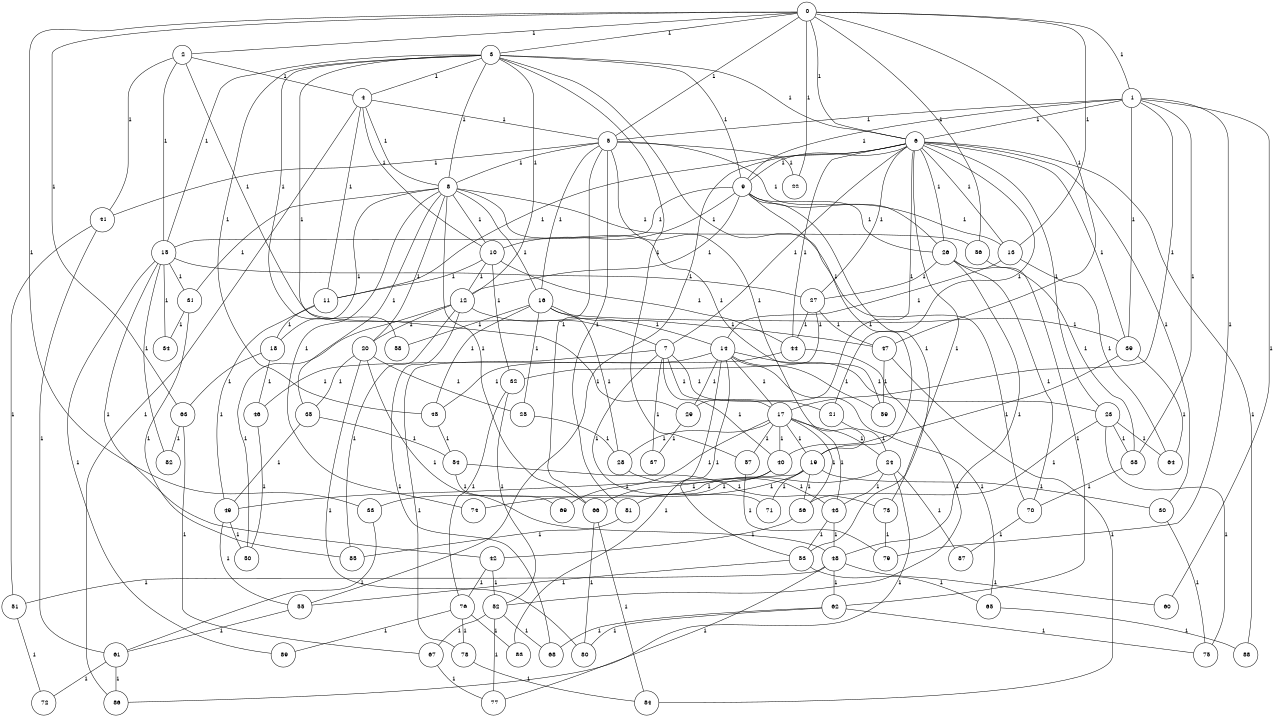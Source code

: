 graph G {
size="8.5,11;"
ratio = "expand;"
fixedsize="true;"
overlap="scale;"
node[shape=circle,width=.12,hight=.12,fontsize=12]
edge[fontsize=12]

0[label=" 0" color=black, pos="1.6257505,1.789939!"];
1[label=" 1" color=black, pos="1.2795445,1.8238638!"];
2[label=" 2" color=black, pos="2.249208,2.2550304!"];
3[label=" 3" color=black, pos="0.3937796,2.5391308!"];
4[label=" 4" color=black, pos="2.5276422,1.1420036!"];
5[label=" 5" color=black, pos="1.6029384,1.0890642!"];
6[label=" 6" color=black, pos="0.15666653,0.073907898!"];
7[label=" 7" color=black, pos="1.829396,2.3296974!"];
8[label=" 8" color=black, pos="2.5610189,0.63411389!"];
9[label=" 9" color=black, pos="2.4411133,2.6126285!"];
10[label=" 10" color=black, pos="1.2451057,1.1799503!"];
11[label=" 11" color=black, pos="2.7599715,2.3792968!"];
12[label=" 12" color=black, pos="2.690867,1.2672732!"];
13[label=" 13" color=black, pos="1.1651609,0.14311998!"];
14[label=" 14" color=black, pos="1.3521783,0.96781985!"];
15[label=" 15" color=black, pos="0.71051295,2.6367208!"];
16[label=" 16" color=black, pos="0.41715356,0.11209538!"];
17[label=" 17" color=black, pos="0.72881241,1.5485882!"];
18[label=" 18" color=black, pos="0.59238289,0.61280344!"];
19[label=" 19" color=black, pos="1.4476197,1.6399681!"];
20[label=" 20" color=black, pos="0.51340062,0.43229216!"];
21[label=" 21" color=black, pos="0.26357879,1.0003889!"];
22[label=" 22" color=black, pos="0.79244001,1.7973314!"];
23[label=" 23" color=black, pos="2.265726,0.77448486!"];
24[label=" 24" color=black, pos="2.7048869,0.54114639!"];
25[label=" 25" color=black, pos="0.61130416,1.4076175!"];
26[label=" 26" color=black, pos="1.8182732,2.5560414!"];
27[label=" 27" color=black, pos="1.0125211,2.4043796!"];
28[label=" 28" color=black, pos="2.103251,1.2044832!"];
29[label=" 29" color=black, pos="0.41208385,0.98258683!"];
30[label=" 30" color=black, pos="1.1730808,2.7074768!"];
31[label=" 31" color=black, pos="1.2139704,1.1216863!"];
32[label=" 32" color=black, pos="2.3685419,1.3525566!"];
33[label=" 33" color=black, pos="1.7525673,0.18353311!"];
34[label=" 34" color=black, pos="1.780595,0.83673328!"];
35[label=" 35" color=black, pos="0.93558412,2.3190378!"];
36[label=" 36" color=black, pos="1.0777845,2.4056648!"];
37[label=" 37" color=black, pos="0.72839309,2.6943923!"];
38[label=" 38" color=black, pos="2.1681699,1.3402806!"];
39[label=" 39" color=black, pos="0.88383075,2.3009976!"];
40[label=" 40" color=black, pos="2.1247996,2.2322187!"];
41[label=" 41" color=black, pos="2.4137283,2.4482073!"];
42[label=" 42" color=black, pos="1.1553264,2.9874394!"];
43[label=" 43" color=black, pos="1.5260534,2.1297456!"];
44[label=" 44" color=black, pos="2.8299982,2.0937064!"];
45[label=" 45" color=black, pos="2.9236621,1.4598652!"];
46[label=" 46" color=black, pos="2.1899677,1.4739722!"];
47[label=" 47" color=black, pos="0.26211272,0.32617108!"];
48[label=" 48" color=black, pos="2.428524,2.2642792!"];
49[label=" 49" color=black, pos="0.97414165,2.0365755!"];
50[label=" 50" color=black, pos="0.99742702,1.2203785!"];
51[label=" 51" color=black, pos="0.33049203,2.1273184!"];
52[label=" 52" color=black, pos="1.8855346,1.7188815!"];
53[label=" 53" color=black, pos="1.0091234,0.90102864!"];
54[label=" 54" color=black, pos="2.9788924,1.2728895!"];
55[label=" 55" color=black, pos="2.1499706,1.6279175!"];
56[label=" 56" color=black, pos="1.1574504,2.4207469!"];
57[label=" 57" color=black, pos="1.6046831,2.26106!"];
58[label=" 58" color=black, pos="0.48133724,0.12559052!"];
59[label=" 59" color=black, pos="0.83156269,1.9723195!"];
60[label=" 60" color=black, pos="1.4739337,2.5262939!"];
61[label=" 61" color=black, pos="0.86994759,1.6821481!"];
62[label=" 62" color=black, pos="1.8023234,0.0898452!"];
63[label=" 63" color=black, pos="2.5540981,0.53078868!"];
64[label=" 64" color=black, pos="1.6099593,0.84314049!"];
65[label=" 65" color=black, pos="2.4088579,2.8167524!"];
66[label=" 66" color=black, pos="1.5856391,1.7020244!"];
67[label=" 67" color=black, pos="1.1952519,0.13429904!"];
68[label=" 68" color=black, pos="1.3655449,2.1522426!"];
69[label=" 69" color=black, pos="2.0879155,2.0843325!"];
70[label=" 70" color=black, pos="2.7894282,0.84253298!"];
71[label=" 71" color=black, pos="1.8919403,2.0550748!"];
72[label=" 72" color=black, pos="2.3248572,1.716542!"];
73[label=" 73" color=black, pos="2.0024158,2.6239103!"];
74[label=" 74" color=black, pos="0.47563738,0.005256718!"];
75[label=" 75" color=black, pos="1.0002786,1.3400748!"];
76[label=" 76" color=black, pos="1.8001487,2.6013159!"];
77[label=" 77" color=black, pos="1.326708,1.7783031!"];
78[label=" 78" color=black, pos="1.8598261,1.4596626!"];
79[label=" 79" color=black, pos="1.9941578,1.253666!"];
80[label=" 80" color=black, pos="0.41295263,0.0527301!"];
81[label=" 81" color=black, pos="2.5035025,2.0034234!"];
82[label=" 82" color=black, pos="1.0025751,0.6500291!"];
83[label=" 83" color=black, pos="2.1482358,2.3686771!"];
84[label=" 84" color=black, pos="1.4824213,0.83644874!"];
85[label=" 85" color=black, pos="0.65564138,0.92526558!"];
86[label=" 86" color=black, pos="2.235588,0.26723386!"];
87[label=" 87" color=black, pos="0.8996655,2.5487607!"];
88[label=" 88" color=black, pos="2.4911079,1.7279866!"];
89[label=" 89" color=black, pos="0.27813117,0.97375024!"];
0--1[label="1"]
0--2[label="1"]
0--3[label="1"]
0--5[label="1"]
0--6[label="1"]
0--13[label="1"]
0--22[label="1"]
0--33[label="1"]
0--47[label="1"]
0--56[label="1"]
0--63[label="1"]
1--5[label="1"]
1--6[label="1"]
1--9[label="1"]
1--17[label="1"]
1--38[label="1"]
1--39[label="1"]
1--60[label="1"]
1--79[label="1"]
2--4[label="1"]
2--7[label="1"]
2--15[label="1"]
2--41[label="1"]
3--4[label="1"]
3--6[label="1"]
3--8[label="1"]
3--9[label="1"]
3--12[label="1"]
3--15[label="1"]
3--29[label="1"]
3--45[label="1"]
3--57[label="1"]
3--58[label="1"]
3--70[label="1"]
4--5[label="1"]
4--8[label="1"]
4--10[label="1"]
4--11[label="1"]
4--86[label="1"]
5--8[label="1"]
5--16[label="1"]
5--19[label="1"]
5--22[label="1"]
5--26[label="1"]
5--41[label="1"]
5--66[label="1"]
5--81[label="1"]
6--7[label="1"]
6--9[label="1"]
6--11[label="1"]
6--13[label="1"]
6--21[label="1"]
6--23[label="1"]
6--26[label="1"]
6--27[label="1"]
6--29[label="1"]
6--30[label="1"]
6--39[label="1"]
6--44[label="1"]
6--53[label="1"]
6--55[label="1"]
6--88[label="1"]
7--17[label="1"]
7--21[label="1"]
7--37[label="1"]
7--40[label="1"]
7--71[label="1"]
7--78[label="1"]
8--10[label="1"]
8--16[label="1"]
8--18[label="1"]
8--20[label="1"]
8--31[label="1"]
8--35[label="1"]
8--56[label="1"]
8--59[label="1"]
8--66[label="1"]
8--74[label="1"]
9--10[label="1"]
9--12[label="1"]
9--13[label="1"]
9--15[label="1"]
9--19[label="1"]
9--26[label="1"]
9--73[label="1"]
10--11[label="1"]
10--12[label="1"]
10--32[label="1"]
10--44[label="1"]
11--18[label="1"]
11--49[label="1"]
12--14[label="1"]
12--20[label="1"]
12--50[label="1"]
12--68[label="1"]
12--85[label="1"]
13--14[label="1"]
13--64[label="1"]
14--17[label="1"]
14--23[label="1"]
14--29[label="1"]
14--45[label="1"]
14--53[label="1"]
14--59[label="1"]
14--65[label="1"]
14--83[label="1"]
15--27[label="1"]
15--31[label="1"]
15--34[label="1"]
15--42[label="1"]
15--82[label="1"]
15--89[label="1"]
16--25[label="1"]
16--28[label="1"]
16--39[label="1"]
16--45[label="1"]
16--47[label="1"]
16--58[label="1"]
17--19[label="1"]
17--24[label="1"]
17--28[label="1"]
17--36[label="1"]
17--40[label="1"]
17--43[label="1"]
17--57[label="1"]
17--69[label="1"]
18--46[label="1"]
18--63[label="1"]
19--30[label="1"]
19--36[label="1"]
19--49[label="1"]
19--71[label="1"]
19--74[label="1"]
20--25[label="1"]
20--35[label="1"]
20--48[label="1"]
20--80[label="1"]
21--24[label="1"]
23--36[label="1"]
23--38[label="1"]
23--64[label="1"]
23--75[label="1"]
24--33[label="1"]
24--43[label="1"]
24--86[label="1"]
24--87[label="1"]
25--28[label="1"]
26--27[label="1"]
26--38[label="1"]
26--48[label="1"]
26--70[label="1"]
27--32[label="1"]
27--44[label="1"]
27--47[label="1"]
28--43[label="1"]
29--37[label="1"]
30--75[label="1"]
31--34[label="1"]
31--85[label="1"]
32--52[label="1"]
32--76[label="1"]
33--61[label="1"]
35--49[label="1"]
35--54[label="1"]
36--42[label="1"]
38--70[label="1"]
39--40[label="1"]
39--64[label="1"]
40--66[label="1"]
40--81[label="1"]
41--51[label="1"]
41--61[label="1"]
42--52[label="1"]
42--76[label="1"]
43--48[label="1"]
43--53[label="1"]
44--46[label="1"]
44--52[label="1"]
45--54[label="1"]
46--50[label="1"]
47--59[label="1"]
47--84[label="1"]
48--51[label="1"]
48--60[label="1"]
48--62[label="1"]
48--77[label="1"]
49--50[label="1"]
49--55[label="1"]
51--72[label="1"]
52--67[label="1"]
52--68[label="1"]
52--77[label="1"]
53--55[label="1"]
53--65[label="1"]
54--69[label="1"]
54--73[label="1"]
55--61[label="1"]
56--62[label="1"]
57--79[label="1"]
61--72[label="1"]
61--86[label="1"]
62--68[label="1"]
62--75[label="1"]
62--80[label="1"]
63--67[label="1"]
63--82[label="1"]
65--88[label="1"]
66--80[label="1"]
66--84[label="1"]
67--77[label="1"]
70--87[label="1"]
73--79[label="1"]
76--78[label="1"]
76--83[label="1"]
76--89[label="1"]
78--84[label="1"]
81--85[label="1"]

}
